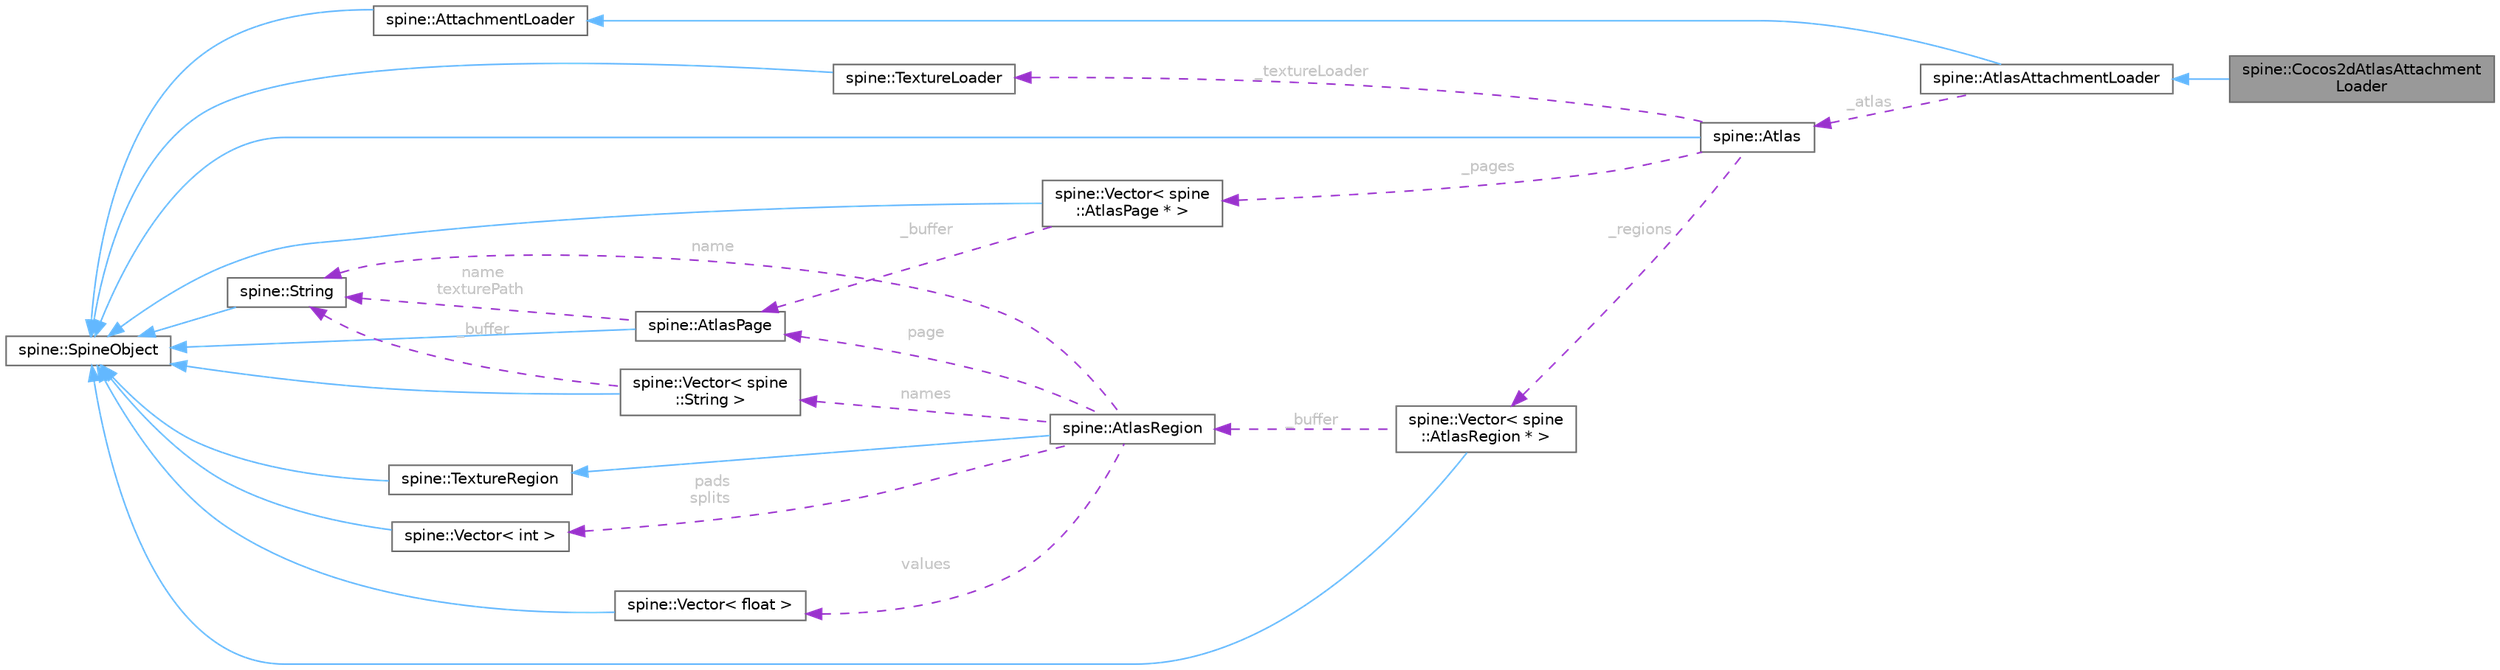 digraph "spine::Cocos2dAtlasAttachmentLoader"
{
 // LATEX_PDF_SIZE
  bgcolor="transparent";
  edge [fontname=Helvetica,fontsize=10,labelfontname=Helvetica,labelfontsize=10];
  node [fontname=Helvetica,fontsize=10,shape=box,height=0.2,width=0.4];
  rankdir="LR";
  Node1 [id="Node000001",label="spine::Cocos2dAtlasAttachment\lLoader",height=0.2,width=0.4,color="gray40", fillcolor="grey60", style="filled", fontcolor="black",tooltip=" "];
  Node2 -> Node1 [id="edge28_Node000001_Node000002",dir="back",color="steelblue1",style="solid",tooltip=" "];
  Node2 [id="Node000002",label="spine::AtlasAttachmentLoader",height=0.2,width=0.4,color="gray40", fillcolor="white", style="filled",URL="$classspine_1_1_atlas_attachment_loader.html",tooltip=" "];
  Node3 -> Node2 [id="edge29_Node000002_Node000003",dir="back",color="steelblue1",style="solid",tooltip=" "];
  Node3 [id="Node000003",label="spine::AttachmentLoader",height=0.2,width=0.4,color="gray40", fillcolor="white", style="filled",URL="$classspine_1_1_attachment_loader.html",tooltip=" "];
  Node4 -> Node3 [id="edge30_Node000003_Node000004",dir="back",color="steelblue1",style="solid",tooltip=" "];
  Node4 [id="Node000004",label="spine::SpineObject",height=0.2,width=0.4,color="gray40", fillcolor="white", style="filled",URL="$classspine_1_1_spine_object.html",tooltip=" "];
  Node5 -> Node2 [id="edge31_Node000002_Node000005",dir="back",color="darkorchid3",style="dashed",tooltip=" ",label=" _atlas",fontcolor="grey" ];
  Node5 [id="Node000005",label="spine::Atlas",height=0.2,width=0.4,color="gray40", fillcolor="white", style="filled",URL="$classspine_1_1_atlas.html",tooltip=" "];
  Node4 -> Node5 [id="edge32_Node000005_Node000004",dir="back",color="steelblue1",style="solid",tooltip=" "];
  Node6 -> Node5 [id="edge33_Node000005_Node000006",dir="back",color="darkorchid3",style="dashed",tooltip=" ",label=" _pages",fontcolor="grey" ];
  Node6 [id="Node000006",label="spine::Vector\< spine\l::AtlasPage * \>",height=0.2,width=0.4,color="gray40", fillcolor="white", style="filled",URL="$classspine_1_1_vector.html",tooltip=" "];
  Node4 -> Node6 [id="edge34_Node000006_Node000004",dir="back",color="steelblue1",style="solid",tooltip=" "];
  Node7 -> Node6 [id="edge35_Node000006_Node000007",dir="back",color="darkorchid3",style="dashed",tooltip=" ",label=" _buffer",fontcolor="grey" ];
  Node7 [id="Node000007",label="spine::AtlasPage",height=0.2,width=0.4,color="gray40", fillcolor="white", style="filled",URL="$classspine_1_1_atlas_page.html",tooltip=" "];
  Node4 -> Node7 [id="edge36_Node000007_Node000004",dir="back",color="steelblue1",style="solid",tooltip=" "];
  Node8 -> Node7 [id="edge37_Node000007_Node000008",dir="back",color="darkorchid3",style="dashed",tooltip=" ",label=" name\ntexturePath",fontcolor="grey" ];
  Node8 [id="Node000008",label="spine::String",height=0.2,width=0.4,color="gray40", fillcolor="white", style="filled",URL="$classspine_1_1_string.html",tooltip=" "];
  Node4 -> Node8 [id="edge38_Node000008_Node000004",dir="back",color="steelblue1",style="solid",tooltip=" "];
  Node9 -> Node5 [id="edge39_Node000005_Node000009",dir="back",color="darkorchid3",style="dashed",tooltip=" ",label=" _regions",fontcolor="grey" ];
  Node9 [id="Node000009",label="spine::Vector\< spine\l::AtlasRegion * \>",height=0.2,width=0.4,color="gray40", fillcolor="white", style="filled",URL="$classspine_1_1_vector.html",tooltip=" "];
  Node4 -> Node9 [id="edge40_Node000009_Node000004",dir="back",color="steelblue1",style="solid",tooltip=" "];
  Node10 -> Node9 [id="edge41_Node000009_Node000010",dir="back",color="darkorchid3",style="dashed",tooltip=" ",label=" _buffer",fontcolor="grey" ];
  Node10 [id="Node000010",label="spine::AtlasRegion",height=0.2,width=0.4,color="gray40", fillcolor="white", style="filled",URL="$classspine_1_1_atlas_region.html",tooltip=" "];
  Node11 -> Node10 [id="edge42_Node000010_Node000011",dir="back",color="steelblue1",style="solid",tooltip=" "];
  Node11 [id="Node000011",label="spine::TextureRegion",height=0.2,width=0.4,color="gray40", fillcolor="white", style="filled",URL="$classspine_1_1_texture_region.html",tooltip=" "];
  Node4 -> Node11 [id="edge43_Node000011_Node000004",dir="back",color="steelblue1",style="solid",tooltip=" "];
  Node7 -> Node10 [id="edge44_Node000010_Node000007",dir="back",color="darkorchid3",style="dashed",tooltip=" ",label=" page",fontcolor="grey" ];
  Node8 -> Node10 [id="edge45_Node000010_Node000008",dir="back",color="darkorchid3",style="dashed",tooltip=" ",label=" name",fontcolor="grey" ];
  Node12 -> Node10 [id="edge46_Node000010_Node000012",dir="back",color="darkorchid3",style="dashed",tooltip=" ",label=" pads\nsplits",fontcolor="grey" ];
  Node12 [id="Node000012",label="spine::Vector\< int \>",height=0.2,width=0.4,color="gray40", fillcolor="white", style="filled",URL="$classspine_1_1_vector.html",tooltip=" "];
  Node4 -> Node12 [id="edge47_Node000012_Node000004",dir="back",color="steelblue1",style="solid",tooltip=" "];
  Node13 -> Node10 [id="edge48_Node000010_Node000013",dir="back",color="darkorchid3",style="dashed",tooltip=" ",label=" names",fontcolor="grey" ];
  Node13 [id="Node000013",label="spine::Vector\< spine\l::String \>",height=0.2,width=0.4,color="gray40", fillcolor="white", style="filled",URL="$classspine_1_1_vector.html",tooltip=" "];
  Node4 -> Node13 [id="edge49_Node000013_Node000004",dir="back",color="steelblue1",style="solid",tooltip=" "];
  Node8 -> Node13 [id="edge50_Node000013_Node000008",dir="back",color="darkorchid3",style="dashed",tooltip=" ",label=" _buffer",fontcolor="grey" ];
  Node14 -> Node10 [id="edge51_Node000010_Node000014",dir="back",color="darkorchid3",style="dashed",tooltip=" ",label=" values",fontcolor="grey" ];
  Node14 [id="Node000014",label="spine::Vector\< float \>",height=0.2,width=0.4,color="gray40", fillcolor="white", style="filled",URL="$classspine_1_1_vector.html",tooltip=" "];
  Node4 -> Node14 [id="edge52_Node000014_Node000004",dir="back",color="steelblue1",style="solid",tooltip=" "];
  Node15 -> Node5 [id="edge53_Node000005_Node000015",dir="back",color="darkorchid3",style="dashed",tooltip=" ",label=" _textureLoader",fontcolor="grey" ];
  Node15 [id="Node000015",label="spine::TextureLoader",height=0.2,width=0.4,color="gray40", fillcolor="white", style="filled",URL="$classspine_1_1_texture_loader.html",tooltip=" "];
  Node4 -> Node15 [id="edge54_Node000015_Node000004",dir="back",color="steelblue1",style="solid",tooltip=" "];
}
